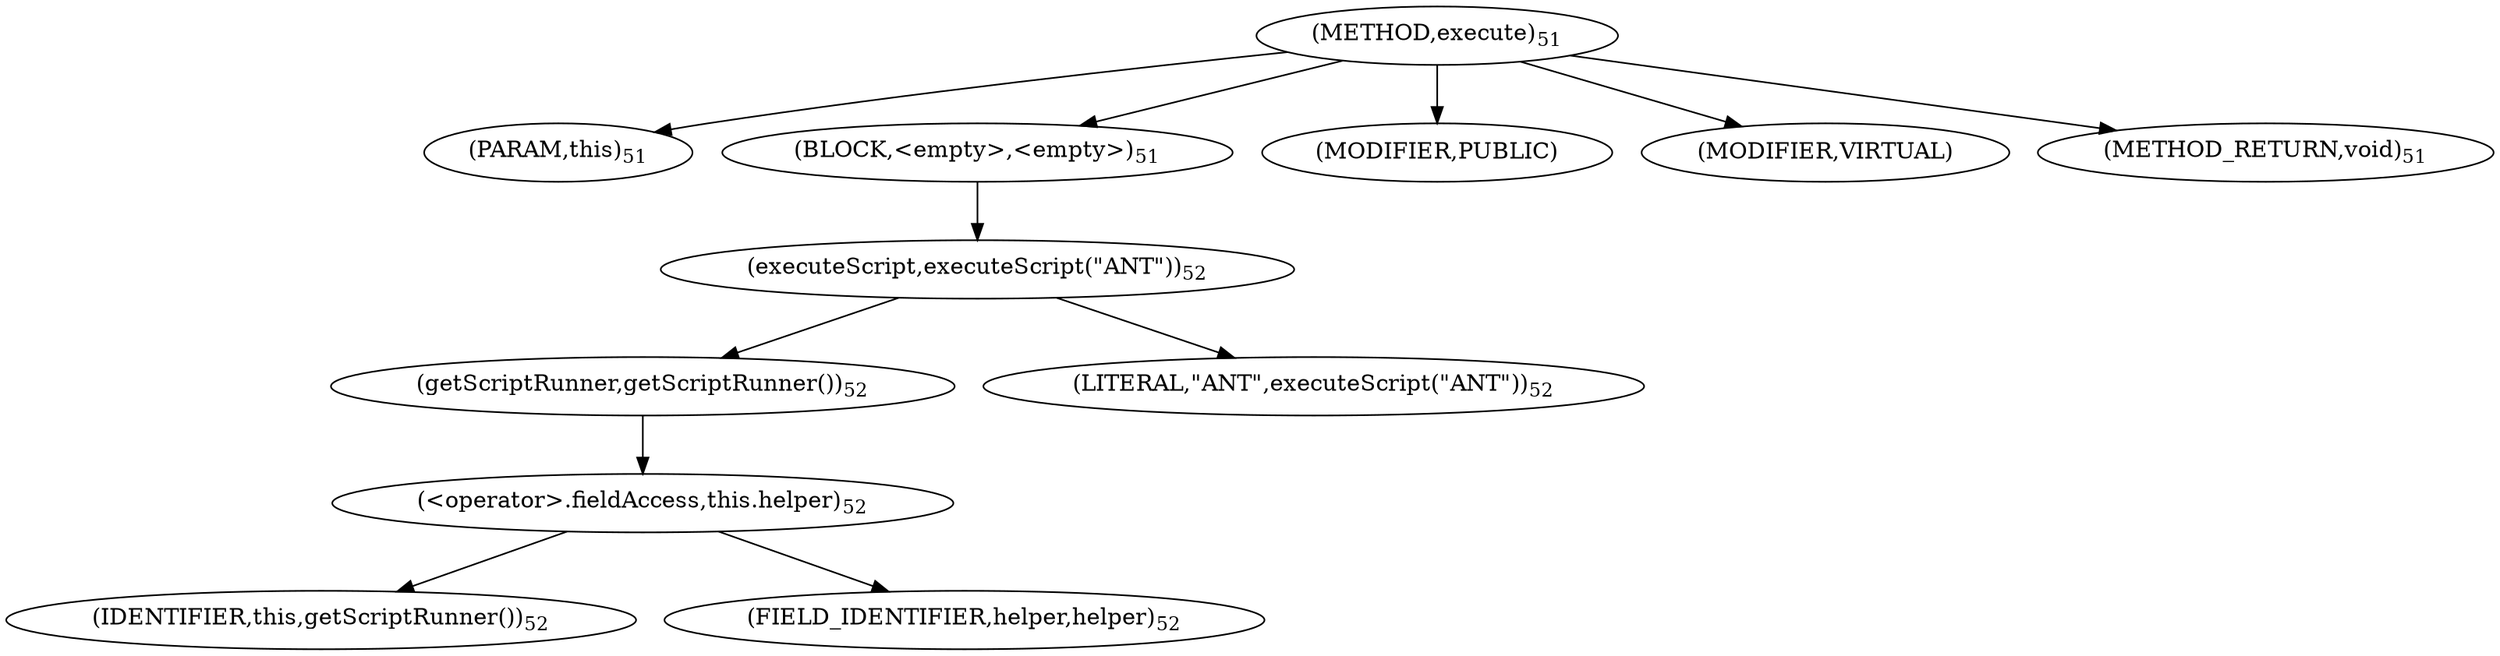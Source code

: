 digraph "execute" {  
"33" [label = <(METHOD,execute)<SUB>51</SUB>> ]
"34" [label = <(PARAM,this)<SUB>51</SUB>> ]
"35" [label = <(BLOCK,&lt;empty&gt;,&lt;empty&gt;)<SUB>51</SUB>> ]
"36" [label = <(executeScript,executeScript(&quot;ANT&quot;))<SUB>52</SUB>> ]
"37" [label = <(getScriptRunner,getScriptRunner())<SUB>52</SUB>> ]
"38" [label = <(&lt;operator&gt;.fieldAccess,this.helper)<SUB>52</SUB>> ]
"39" [label = <(IDENTIFIER,this,getScriptRunner())<SUB>52</SUB>> ]
"40" [label = <(FIELD_IDENTIFIER,helper,helper)<SUB>52</SUB>> ]
"41" [label = <(LITERAL,&quot;ANT&quot;,executeScript(&quot;ANT&quot;))<SUB>52</SUB>> ]
"42" [label = <(MODIFIER,PUBLIC)> ]
"43" [label = <(MODIFIER,VIRTUAL)> ]
"44" [label = <(METHOD_RETURN,void)<SUB>51</SUB>> ]
  "33" -> "34" 
  "33" -> "35" 
  "33" -> "42" 
  "33" -> "43" 
  "33" -> "44" 
  "35" -> "36" 
  "36" -> "37" 
  "36" -> "41" 
  "37" -> "38" 
  "38" -> "39" 
  "38" -> "40" 
}
